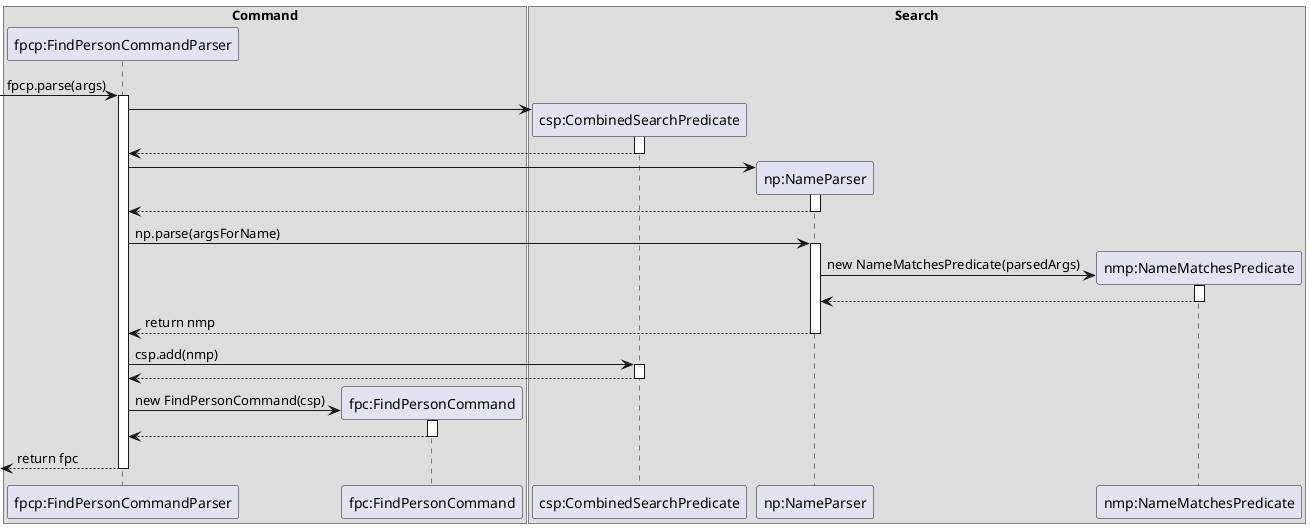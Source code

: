 @startuml

box Command
participant "fpcp:FindPersonCommandParser" as FindPersonCommandParser
participant "fpc:FindPersonCommand" as FindPersonCommand
end box

box Search
participant "csp:CombinedSearchPredicate" as CombinedSearchPredicate
participant "np:NameParser" as NameParser
participant "nmp:NameMatchesPredicate" as NameMatchesPredicate
end box

[-> FindPersonCommandParser: fpcp.parse(args)
activate FindPersonCommandParser

create CombinedSearchPredicate
FindPersonCommandParser -> CombinedSearchPredicate
activate CombinedSearchPredicate

CombinedSearchPredicate --> FindPersonCommandParser
deactivate CombinedSearchPredicate

create NameParser
FindPersonCommandParser -> NameParser
activate NameParser

NameParser --> FindPersonCommandParser
deactivate NameParser

FindPersonCommandParser -> NameParser: np.parse(argsForName)
activate NameParser

create NameMatchesPredicate
NameParser -> NameMatchesPredicate: new NameMatchesPredicate(parsedArgs)
activate NameMatchesPredicate

NameMatchesPredicate --> NameParser
deactivate NameMatchesPredicate

NameParser --> FindPersonCommandParser: return nmp
deactivate NameParser

FindPersonCommandParser -> CombinedSearchPredicate: csp.add(nmp)
activate CombinedSearchPredicate

CombinedSearchPredicate --> FindPersonCommandParser
deactivate CombinedSearchPredicate

create FindPersonCommand
FindPersonCommandParser -> FindPersonCommand: new FindPersonCommand(csp)
activate FindPersonCommand

FindPersonCommand --> FindPersonCommandParser
deactivate FindPersonCommand

FindPersonCommandParser -->[: return fpc
deactivate FindPersonCommandParser

@enduml